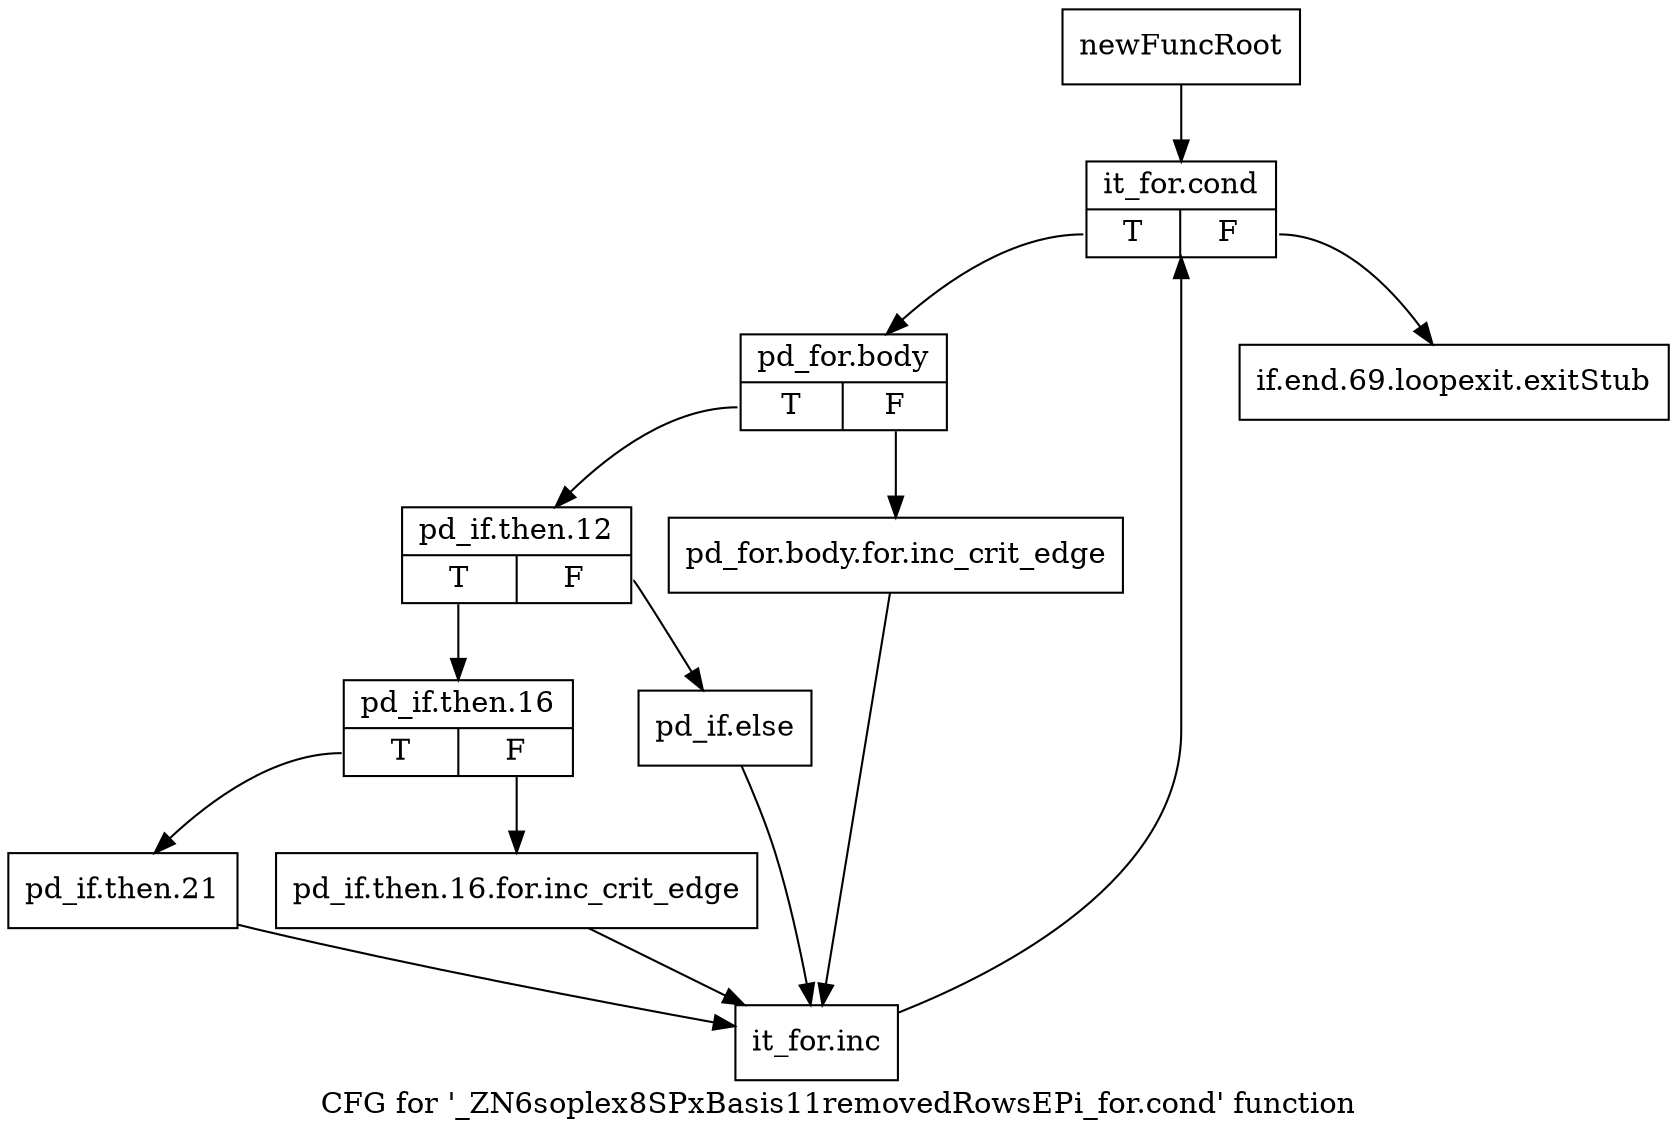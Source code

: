digraph "CFG for '_ZN6soplex8SPxBasis11removedRowsEPi_for.cond' function" {
	label="CFG for '_ZN6soplex8SPxBasis11removedRowsEPi_for.cond' function";

	Node0x2cfff10 [shape=record,label="{newFuncRoot}"];
	Node0x2cfff10 -> Node0x2d8f410;
	Node0x2d8f3c0 [shape=record,label="{if.end.69.loopexit.exitStub}"];
	Node0x2d8f410 [shape=record,label="{it_for.cond|{<s0>T|<s1>F}}"];
	Node0x2d8f410:s0 -> Node0x2d8f460;
	Node0x2d8f410:s1 -> Node0x2d8f3c0;
	Node0x2d8f460 [shape=record,label="{pd_for.body|{<s0>T|<s1>F}}"];
	Node0x2d8f460:s0 -> Node0x2d8f500;
	Node0x2d8f460:s1 -> Node0x2d8f4b0;
	Node0x2d8f4b0 [shape=record,label="{pd_for.body.for.inc_crit_edge}"];
	Node0x2d8f4b0 -> Node0x2d8f690;
	Node0x2d8f500 [shape=record,label="{pd_if.then.12|{<s0>T|<s1>F}}"];
	Node0x2d8f500:s0 -> Node0x2d8f5a0;
	Node0x2d8f500:s1 -> Node0x2d8f550;
	Node0x2d8f550 [shape=record,label="{pd_if.else}"];
	Node0x2d8f550 -> Node0x2d8f690;
	Node0x2d8f5a0 [shape=record,label="{pd_if.then.16|{<s0>T|<s1>F}}"];
	Node0x2d8f5a0:s0 -> Node0x2d8f640;
	Node0x2d8f5a0:s1 -> Node0x2d8f5f0;
	Node0x2d8f5f0 [shape=record,label="{pd_if.then.16.for.inc_crit_edge}"];
	Node0x2d8f5f0 -> Node0x2d8f690;
	Node0x2d8f640 [shape=record,label="{pd_if.then.21}"];
	Node0x2d8f640 -> Node0x2d8f690;
	Node0x2d8f690 [shape=record,label="{it_for.inc}"];
	Node0x2d8f690 -> Node0x2d8f410;
}
